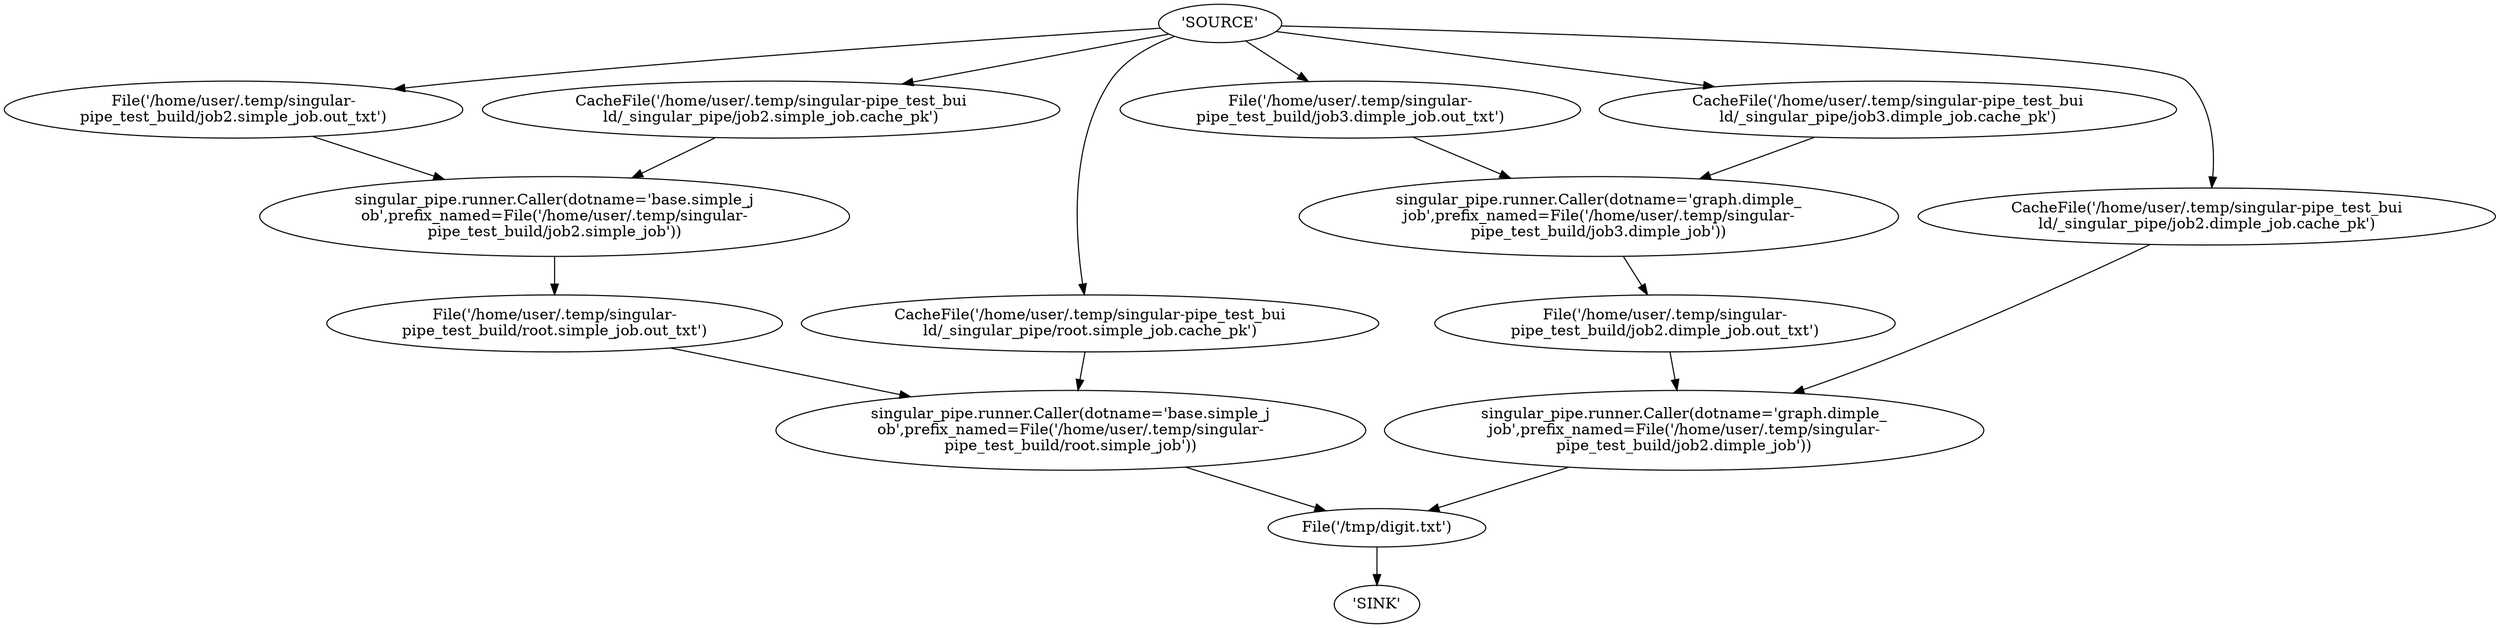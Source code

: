 strict digraph G {
	rankdir=TB
	"'SOURCE'" -> "File('/home/user/.temp/singular-
pipe_test_build/job2.simple_job.out_txt')"
	"File('/home/user/.temp/singular-
pipe_test_build/job2.simple_job.out_txt')" -> "singular_pipe.runner.Caller(dotname='base.simple_j
ob',prefix_named=File('/home/user/.temp/singular-
pipe_test_build/job2.simple_job'))"
	"'SOURCE'" -> "CacheFile('/home/user/.temp/singular-pipe_test_bui
ld/_singular_pipe/job2.simple_job.cache_pk')"
	"CacheFile('/home/user/.temp/singular-pipe_test_bui
ld/_singular_pipe/job2.simple_job.cache_pk')" -> "singular_pipe.runner.Caller(dotname='base.simple_j
ob',prefix_named=File('/home/user/.temp/singular-
pipe_test_build/job2.simple_job'))"
	"singular_pipe.runner.Caller(dotname='base.simple_j
ob',prefix_named=File('/home/user/.temp/singular-
pipe_test_build/job2.simple_job'))" -> "File('/home/user/.temp/singular-
pipe_test_build/root.simple_job.out_txt')"
	"File('/home/user/.temp/singular-
pipe_test_build/root.simple_job.out_txt')" -> "singular_pipe.runner.Caller(dotname='base.simple_j
ob',prefix_named=File('/home/user/.temp/singular-
pipe_test_build/root.simple_job'))"
	"'SOURCE'" -> "CacheFile('/home/user/.temp/singular-pipe_test_bui
ld/_singular_pipe/root.simple_job.cache_pk')"
	"CacheFile('/home/user/.temp/singular-pipe_test_bui
ld/_singular_pipe/root.simple_job.cache_pk')" -> "singular_pipe.runner.Caller(dotname='base.simple_j
ob',prefix_named=File('/home/user/.temp/singular-
pipe_test_build/root.simple_job'))"
	"singular_pipe.runner.Caller(dotname='base.simple_j
ob',prefix_named=File('/home/user/.temp/singular-
pipe_test_build/root.simple_job'))" -> "File('/tmp/digit.txt')"
	"'SOURCE'" -> "File('/home/user/.temp/singular-
pipe_test_build/job3.dimple_job.out_txt')"
	"File('/home/user/.temp/singular-
pipe_test_build/job3.dimple_job.out_txt')" -> "singular_pipe.runner.Caller(dotname='graph.dimple_
job',prefix_named=File('/home/user/.temp/singular-
pipe_test_build/job3.dimple_job'))"
	"'SOURCE'" -> "CacheFile('/home/user/.temp/singular-pipe_test_bui
ld/_singular_pipe/job3.dimple_job.cache_pk')"
	"CacheFile('/home/user/.temp/singular-pipe_test_bui
ld/_singular_pipe/job3.dimple_job.cache_pk')" -> "singular_pipe.runner.Caller(dotname='graph.dimple_
job',prefix_named=File('/home/user/.temp/singular-
pipe_test_build/job3.dimple_job'))"
	"singular_pipe.runner.Caller(dotname='graph.dimple_
job',prefix_named=File('/home/user/.temp/singular-
pipe_test_build/job3.dimple_job'))" -> "File('/home/user/.temp/singular-
pipe_test_build/job2.dimple_job.out_txt')"
	"File('/home/user/.temp/singular-
pipe_test_build/job2.dimple_job.out_txt')" -> "singular_pipe.runner.Caller(dotname='graph.dimple_
job',prefix_named=File('/home/user/.temp/singular-
pipe_test_build/job2.dimple_job'))"
	"'SOURCE'" -> "CacheFile('/home/user/.temp/singular-pipe_test_bui
ld/_singular_pipe/job2.dimple_job.cache_pk')"
	"CacheFile('/home/user/.temp/singular-pipe_test_bui
ld/_singular_pipe/job2.dimple_job.cache_pk')" -> "singular_pipe.runner.Caller(dotname='graph.dimple_
job',prefix_named=File('/home/user/.temp/singular-
pipe_test_build/job2.dimple_job'))"
	"singular_pipe.runner.Caller(dotname='graph.dimple_
job',prefix_named=File('/home/user/.temp/singular-
pipe_test_build/job2.dimple_job'))" -> "File('/tmp/digit.txt')"
	"File('/tmp/digit.txt')" -> "'SINK'"
}
